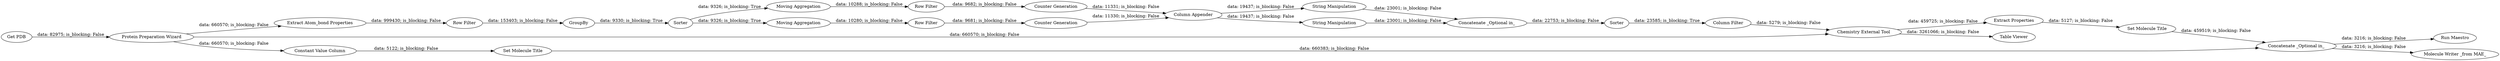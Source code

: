 digraph {
	"1660092383027194210_15228" [label=Sorter]
	"1660092383027194210_15272" [label="Counter Generation"]
	"1660092383027194210_15296" [label="Extract Properties"]
	"1660092383027194210_15289" [label="Concatenate _Optional in_"]
	"1660092383027194210_15288" [label="Run Maestro"]
	"1660092383027194210_15193" [label="Get PDB"]
	"1660092383027194210_15200" [label=GroupBy]
	"1660092383027194210_15266" [label="Row Filter"]
	"1660092383027194210_15287" [label="Table Viewer"]
	"1660092383027194210_15274" [label="Counter Generation"]
	"1660092383027194210_15291" [label=Sorter]
	"1660092383027194210_15268" [label="Row Filter"]
	"1660092383027194210_15299" [label="Set Molecule Title"]
	"1660092383027194210_15292" [label="Concatenate _Optional in_"]
	"1660092383027194210_15198" [label="Extract Atom_bond Properties"]
	"1660092383027194210_15214" [label="Protein Preparation Wizard"]
	"1660092383027194210_15227" [label="Column Appender"]
	"1660092383027194210_15298" [label="Set Molecule Title"]
	"1660092383027194210_15286" [label="Chemistry External Tool"]
	"1660092383027194210_15267" [label="Moving Aggregation"]
	"1660092383027194210_15294" [label="Molecule Writer _from MAE_"]
	"1660092383027194210_15278" [label="String Manipulation"]
	"1660092383027194210_15234" [label="String Manipulation"]
	"1660092383027194210_15265" [label="Moving Aggregation"]
	"1660092383027194210_15243" [label="Row Filter"]
	"1660092383027194210_15290" [label="Column Filter"]
	"1660092383027194210_15297" [label="Constant Value Column"]
	"1660092383027194210_15289" -> "1660092383027194210_15291" [label="data: 22753; is_blocking: False"]
	"1660092383027194210_15234" -> "1660092383027194210_15289" [label="data: 23001; is_blocking: False"]
	"1660092383027194210_15292" -> "1660092383027194210_15294" [label="data: 3216; is_blocking: False"]
	"1660092383027194210_15299" -> "1660092383027194210_15292" [label="data: 660383; is_blocking: False"]
	"1660092383027194210_15243" -> "1660092383027194210_15200" [label="data: 153403; is_blocking: False"]
	"1660092383027194210_15291" -> "1660092383027194210_15290" [label="data: 23585; is_blocking: True"]
	"1660092383027194210_15227" -> "1660092383027194210_15278" [label="data: 19437; is_blocking: False"]
	"1660092383027194210_15286" -> "1660092383027194210_15296" [label="data: 459725; is_blocking: False"]
	"1660092383027194210_15265" -> "1660092383027194210_15266" [label="data: 10280; is_blocking: False"]
	"1660092383027194210_15286" -> "1660092383027194210_15287" [label="data: 3261066; is_blocking: False"]
	"1660092383027194210_15214" -> "1660092383027194210_15286" [label="data: 660570; is_blocking: False"]
	"1660092383027194210_15200" -> "1660092383027194210_15228" [label="data: 9330; is_blocking: True"]
	"1660092383027194210_15267" -> "1660092383027194210_15268" [label="data: 10288; is_blocking: False"]
	"1660092383027194210_15268" -> "1660092383027194210_15272" [label="data: 9682; is_blocking: False"]
	"1660092383027194210_15198" -> "1660092383027194210_15243" [label="data: 999430; is_blocking: False"]
	"1660092383027194210_15272" -> "1660092383027194210_15227" [label="data: 11331; is_blocking: False"]
	"1660092383027194210_15274" -> "1660092383027194210_15227" [label="data: 11330; is_blocking: False"]
	"1660092383027194210_15290" -> "1660092383027194210_15286" [label="data: 5279; is_blocking: False"]
	"1660092383027194210_15297" -> "1660092383027194210_15299" [label="data: 5122; is_blocking: False"]
	"1660092383027194210_15228" -> "1660092383027194210_15267" [label="data: 9326; is_blocking: True"]
	"1660092383027194210_15228" -> "1660092383027194210_15265" [label="data: 9326; is_blocking: True"]
	"1660092383027194210_15278" -> "1660092383027194210_15289" [label="data: 23001; is_blocking: False"]
	"1660092383027194210_15193" -> "1660092383027194210_15214" [label="data: 82975; is_blocking: False"]
	"1660092383027194210_15227" -> "1660092383027194210_15234" [label="data: 19437; is_blocking: False"]
	"1660092383027194210_15214" -> "1660092383027194210_15297" [label="data: 660570; is_blocking: False"]
	"1660092383027194210_15214" -> "1660092383027194210_15198" [label="data: 660570; is_blocking: False"]
	"1660092383027194210_15292" -> "1660092383027194210_15288" [label="data: 3216; is_blocking: False"]
	"1660092383027194210_15298" -> "1660092383027194210_15292" [label="data: 459519; is_blocking: False"]
	"1660092383027194210_15266" -> "1660092383027194210_15274" [label="data: 9681; is_blocking: False"]
	"1660092383027194210_15296" -> "1660092383027194210_15298" [label="data: 5127; is_blocking: False"]
	rankdir=LR
}
